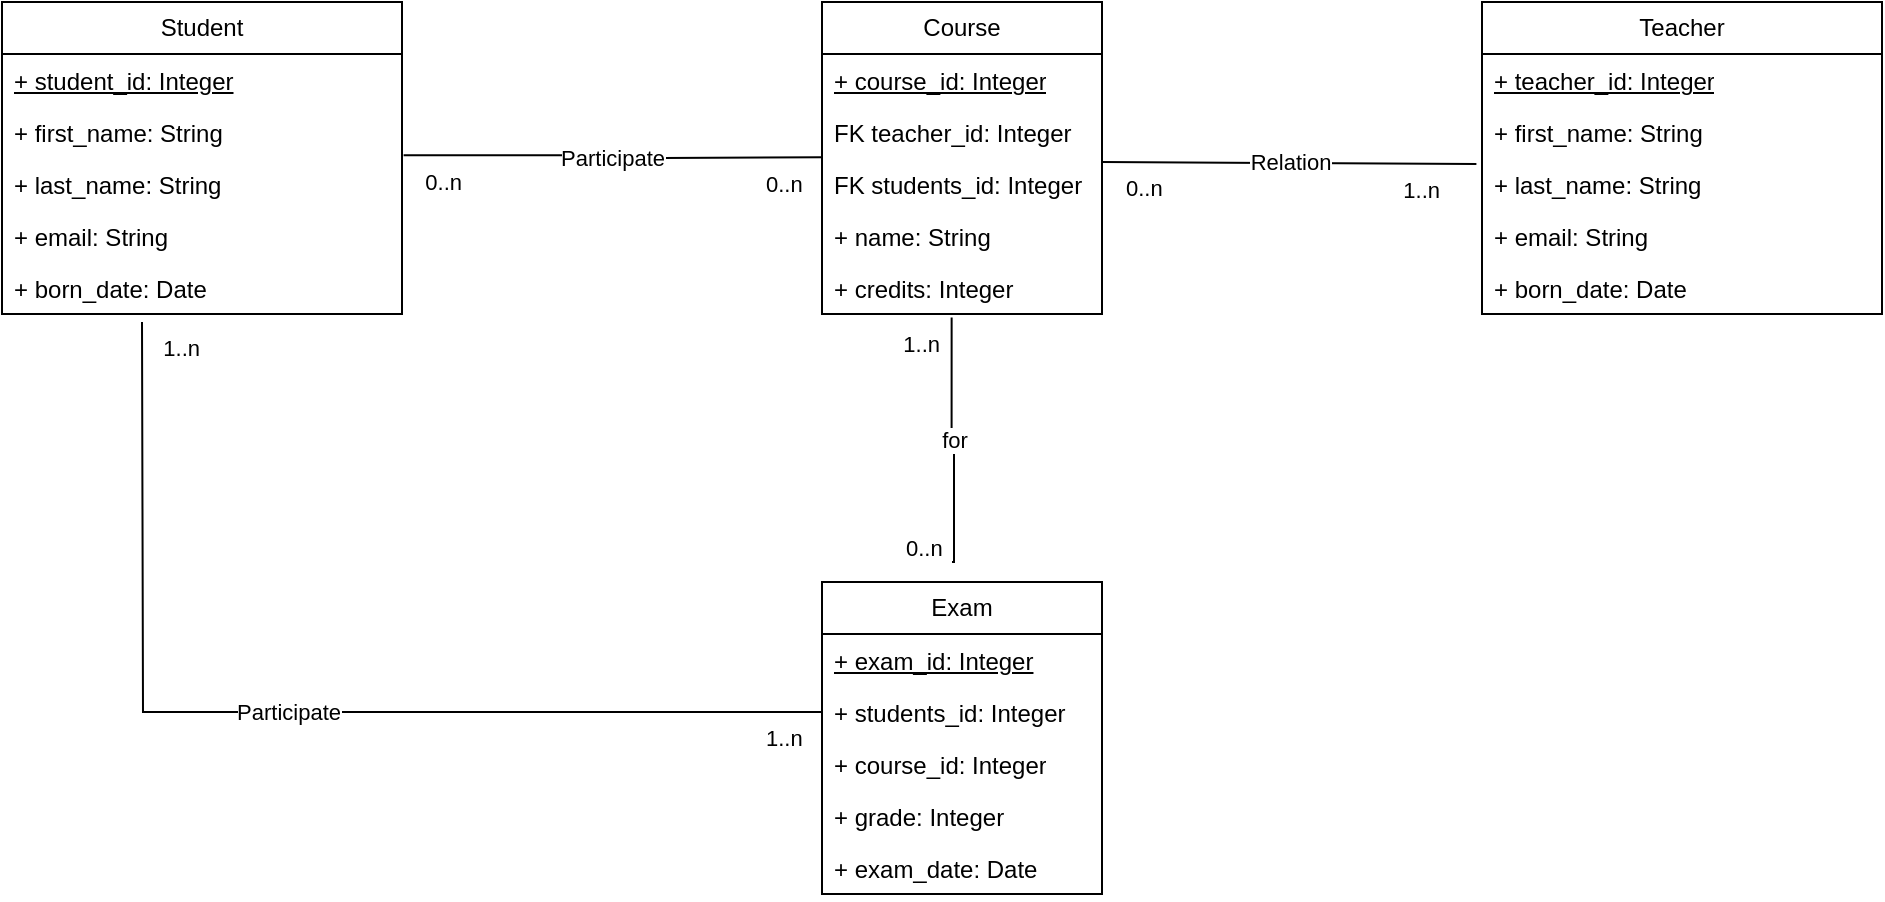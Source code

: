 <mxfile version="24.7.7">
  <diagram id="C5RBs43oDa-KdzZeNtuy" name="Page-1">
    <mxGraphModel dx="1235" dy="655" grid="1" gridSize="10" guides="1" tooltips="1" connect="1" arrows="1" fold="1" page="1" pageScale="1" pageWidth="827" pageHeight="1169" math="0" shadow="0">
      <root>
        <mxCell id="WIyWlLk6GJQsqaUBKTNV-0" />
        <mxCell id="WIyWlLk6GJQsqaUBKTNV-1" parent="WIyWlLk6GJQsqaUBKTNV-0" />
        <mxCell id="KTjt5VXrjS3BymNcw3Ja-14" value="Student" style="swimlane;fontStyle=0;childLayout=stackLayout;horizontal=1;startSize=26;fillColor=none;horizontalStack=0;resizeParent=1;resizeParentMax=0;resizeLast=0;collapsible=1;marginBottom=0;whiteSpace=wrap;html=1;" vertex="1" parent="WIyWlLk6GJQsqaUBKTNV-1">
          <mxGeometry x="10" y="70" width="200" height="156" as="geometry">
            <mxRectangle x="440" y="140" width="80" height="30" as="alternateBounds" />
          </mxGeometry>
        </mxCell>
        <mxCell id="KTjt5VXrjS3BymNcw3Ja-15" value="&lt;u&gt;+ student_id: Integer&lt;/u&gt;" style="text;strokeColor=none;fillColor=none;align=left;verticalAlign=top;spacingLeft=4;spacingRight=4;overflow=hidden;rotatable=0;points=[[0,0.5],[1,0.5]];portConstraint=eastwest;whiteSpace=wrap;html=1;" vertex="1" parent="KTjt5VXrjS3BymNcw3Ja-14">
          <mxGeometry y="26" width="200" height="26" as="geometry" />
        </mxCell>
        <mxCell id="KTjt5VXrjS3BymNcw3Ja-16" value="+ first_name: String" style="text;strokeColor=none;fillColor=none;align=left;verticalAlign=top;spacingLeft=4;spacingRight=4;overflow=hidden;rotatable=0;points=[[0,0.5],[1,0.5]];portConstraint=eastwest;whiteSpace=wrap;html=1;" vertex="1" parent="KTjt5VXrjS3BymNcw3Ja-14">
          <mxGeometry y="52" width="200" height="26" as="geometry" />
        </mxCell>
        <mxCell id="KTjt5VXrjS3BymNcw3Ja-20" value="+ last_name: String" style="text;strokeColor=none;fillColor=none;align=left;verticalAlign=top;spacingLeft=4;spacingRight=4;overflow=hidden;rotatable=0;points=[[0,0.5],[1,0.5]];portConstraint=eastwest;whiteSpace=wrap;html=1;" vertex="1" parent="KTjt5VXrjS3BymNcw3Ja-14">
          <mxGeometry y="78" width="200" height="26" as="geometry" />
        </mxCell>
        <mxCell id="KTjt5VXrjS3BymNcw3Ja-24" value="+ email: String" style="text;strokeColor=none;fillColor=none;align=left;verticalAlign=top;spacingLeft=4;spacingRight=4;overflow=hidden;rotatable=0;points=[[0,0.5],[1,0.5]];portConstraint=eastwest;whiteSpace=wrap;html=1;" vertex="1" parent="KTjt5VXrjS3BymNcw3Ja-14">
          <mxGeometry y="104" width="200" height="26" as="geometry" />
        </mxCell>
        <mxCell id="KTjt5VXrjS3BymNcw3Ja-21" value="+ born_date: Date" style="text;strokeColor=none;fillColor=none;align=left;verticalAlign=top;spacingLeft=4;spacingRight=4;overflow=hidden;rotatable=0;points=[[0,0.5],[1,0.5]];portConstraint=eastwest;whiteSpace=wrap;html=1;" vertex="1" parent="KTjt5VXrjS3BymNcw3Ja-14">
          <mxGeometry y="130" width="200" height="26" as="geometry" />
        </mxCell>
        <mxCell id="KTjt5VXrjS3BymNcw3Ja-51" style="edgeStyle=orthogonalEdgeStyle;rounded=0;orthogonalLoop=1;jettySize=auto;html=1;exitX=1;exitY=0.5;exitDx=0;exitDy=0;" edge="1" parent="KTjt5VXrjS3BymNcw3Ja-14" source="KTjt5VXrjS3BymNcw3Ja-20" target="KTjt5VXrjS3BymNcw3Ja-20">
          <mxGeometry relative="1" as="geometry" />
        </mxCell>
        <mxCell id="KTjt5VXrjS3BymNcw3Ja-25" value="Teacher" style="swimlane;fontStyle=0;childLayout=stackLayout;horizontal=1;startSize=26;fillColor=none;horizontalStack=0;resizeParent=1;resizeParentMax=0;resizeLast=0;collapsible=1;marginBottom=0;whiteSpace=wrap;html=1;" vertex="1" parent="WIyWlLk6GJQsqaUBKTNV-1">
          <mxGeometry x="750" y="70" width="200" height="156" as="geometry">
            <mxRectangle x="440" y="140" width="80" height="30" as="alternateBounds" />
          </mxGeometry>
        </mxCell>
        <mxCell id="KTjt5VXrjS3BymNcw3Ja-26" value="&lt;u&gt;+ teacher_id: Integer&lt;/u&gt;" style="text;strokeColor=none;fillColor=none;align=left;verticalAlign=top;spacingLeft=4;spacingRight=4;overflow=hidden;rotatable=0;points=[[0,0.5],[1,0.5]];portConstraint=eastwest;whiteSpace=wrap;html=1;" vertex="1" parent="KTjt5VXrjS3BymNcw3Ja-25">
          <mxGeometry y="26" width="200" height="26" as="geometry" />
        </mxCell>
        <mxCell id="KTjt5VXrjS3BymNcw3Ja-27" value="+ first_name: String" style="text;strokeColor=none;fillColor=none;align=left;verticalAlign=top;spacingLeft=4;spacingRight=4;overflow=hidden;rotatable=0;points=[[0,0.5],[1,0.5]];portConstraint=eastwest;whiteSpace=wrap;html=1;" vertex="1" parent="KTjt5VXrjS3BymNcw3Ja-25">
          <mxGeometry y="52" width="200" height="26" as="geometry" />
        </mxCell>
        <mxCell id="KTjt5VXrjS3BymNcw3Ja-28" value="+ last_name: String" style="text;strokeColor=none;fillColor=none;align=left;verticalAlign=top;spacingLeft=4;spacingRight=4;overflow=hidden;rotatable=0;points=[[0,0.5],[1,0.5]];portConstraint=eastwest;whiteSpace=wrap;html=1;" vertex="1" parent="KTjt5VXrjS3BymNcw3Ja-25">
          <mxGeometry y="78" width="200" height="26" as="geometry" />
        </mxCell>
        <mxCell id="KTjt5VXrjS3BymNcw3Ja-29" value="+ email: String" style="text;strokeColor=none;fillColor=none;align=left;verticalAlign=top;spacingLeft=4;spacingRight=4;overflow=hidden;rotatable=0;points=[[0,0.5],[1,0.5]];portConstraint=eastwest;whiteSpace=wrap;html=1;" vertex="1" parent="KTjt5VXrjS3BymNcw3Ja-25">
          <mxGeometry y="104" width="200" height="26" as="geometry" />
        </mxCell>
        <mxCell id="KTjt5VXrjS3BymNcw3Ja-30" value="+ born_date: Date" style="text;strokeColor=none;fillColor=none;align=left;verticalAlign=top;spacingLeft=4;spacingRight=4;overflow=hidden;rotatable=0;points=[[0,0.5],[1,0.5]];portConstraint=eastwest;whiteSpace=wrap;html=1;" vertex="1" parent="KTjt5VXrjS3BymNcw3Ja-25">
          <mxGeometry y="130" width="200" height="26" as="geometry" />
        </mxCell>
        <mxCell id="KTjt5VXrjS3BymNcw3Ja-33" value="Course" style="swimlane;fontStyle=0;childLayout=stackLayout;horizontal=1;startSize=26;fillColor=none;horizontalStack=0;resizeParent=1;resizeParentMax=0;resizeLast=0;collapsible=1;marginBottom=0;whiteSpace=wrap;html=1;" vertex="1" parent="WIyWlLk6GJQsqaUBKTNV-1">
          <mxGeometry x="420" y="70" width="140" height="156" as="geometry" />
        </mxCell>
        <mxCell id="KTjt5VXrjS3BymNcw3Ja-34" value="&lt;u&gt;+ course_id: Integer&lt;/u&gt;" style="text;strokeColor=none;fillColor=none;align=left;verticalAlign=top;spacingLeft=4;spacingRight=4;overflow=hidden;rotatable=0;points=[[0,0.5],[1,0.5]];portConstraint=eastwest;whiteSpace=wrap;html=1;" vertex="1" parent="KTjt5VXrjS3BymNcw3Ja-33">
          <mxGeometry y="26" width="140" height="26" as="geometry" />
        </mxCell>
        <mxCell id="KTjt5VXrjS3BymNcw3Ja-37" value="FK teacher_id: Integer" style="text;strokeColor=none;fillColor=none;align=left;verticalAlign=top;spacingLeft=4;spacingRight=4;overflow=hidden;rotatable=0;points=[[0,0.5],[1,0.5]];portConstraint=eastwest;whiteSpace=wrap;html=1;" vertex="1" parent="KTjt5VXrjS3BymNcw3Ja-33">
          <mxGeometry y="52" width="140" height="26" as="geometry" />
        </mxCell>
        <mxCell id="KTjt5VXrjS3BymNcw3Ja-38" value="FK students_id: Integer" style="text;strokeColor=none;fillColor=none;align=left;verticalAlign=top;spacingLeft=4;spacingRight=4;overflow=hidden;rotatable=0;points=[[0,0.5],[1,0.5]];portConstraint=eastwest;whiteSpace=wrap;html=1;" vertex="1" parent="KTjt5VXrjS3BymNcw3Ja-33">
          <mxGeometry y="78" width="140" height="26" as="geometry" />
        </mxCell>
        <mxCell id="KTjt5VXrjS3BymNcw3Ja-35" value="+ name: String&lt;div&gt;&lt;br&gt;&lt;/div&gt;" style="text;strokeColor=none;fillColor=none;align=left;verticalAlign=top;spacingLeft=4;spacingRight=4;overflow=hidden;rotatable=0;points=[[0,0.5],[1,0.5]];portConstraint=eastwest;whiteSpace=wrap;html=1;" vertex="1" parent="KTjt5VXrjS3BymNcw3Ja-33">
          <mxGeometry y="104" width="140" height="26" as="geometry" />
        </mxCell>
        <mxCell id="KTjt5VXrjS3BymNcw3Ja-36" value="+ credits: Integer" style="text;strokeColor=none;fillColor=none;align=left;verticalAlign=top;spacingLeft=4;spacingRight=4;overflow=hidden;rotatable=0;points=[[0,0.5],[1,0.5]];portConstraint=eastwest;whiteSpace=wrap;html=1;" vertex="1" parent="KTjt5VXrjS3BymNcw3Ja-33">
          <mxGeometry y="130" width="140" height="26" as="geometry" />
        </mxCell>
        <mxCell id="KTjt5VXrjS3BymNcw3Ja-45" value="Relation" style="endArrow=none;html=1;endSize=12;startArrow=none;startSize=14;startFill=0;edgeStyle=orthogonalEdgeStyle;rounded=0;entryX=-0.014;entryY=0.117;entryDx=0;entryDy=0;entryPerimeter=0;endFill=0;" edge="1" parent="WIyWlLk6GJQsqaUBKTNV-1" target="KTjt5VXrjS3BymNcw3Ja-28">
          <mxGeometry relative="1" as="geometry">
            <mxPoint x="560" y="150" as="sourcePoint" />
            <mxPoint x="720" y="150" as="targetPoint" />
          </mxGeometry>
        </mxCell>
        <mxCell id="KTjt5VXrjS3BymNcw3Ja-46" value="0..n" style="edgeLabel;resizable=0;html=1;align=left;verticalAlign=top;" connectable="0" vertex="1" parent="KTjt5VXrjS3BymNcw3Ja-45">
          <mxGeometry x="-1" relative="1" as="geometry">
            <mxPoint x="10" as="offset" />
          </mxGeometry>
        </mxCell>
        <mxCell id="KTjt5VXrjS3BymNcw3Ja-47" value="1..n" style="edgeLabel;resizable=0;html=1;align=right;verticalAlign=top;" connectable="0" vertex="1" parent="KTjt5VXrjS3BymNcw3Ja-45">
          <mxGeometry x="1" relative="1" as="geometry">
            <mxPoint x="-17" as="offset" />
          </mxGeometry>
        </mxCell>
        <mxCell id="KTjt5VXrjS3BymNcw3Ja-48" value="Participate" style="endArrow=none;html=1;startArrow=none;startFill=0;edgeStyle=orthogonalEdgeStyle;rounded=0;entryX=1.004;entryY=-0.055;entryDx=0;entryDy=0;entryPerimeter=0;endFill=0;" edge="1" parent="WIyWlLk6GJQsqaUBKTNV-1" target="KTjt5VXrjS3BymNcw3Ja-20">
          <mxGeometry relative="1" as="geometry">
            <mxPoint x="420" y="147.6" as="sourcePoint" />
            <mxPoint x="280" y="147.6" as="targetPoint" />
            <mxPoint as="offset" />
          </mxGeometry>
        </mxCell>
        <mxCell id="KTjt5VXrjS3BymNcw3Ja-49" value="0..n" style="edgeLabel;resizable=0;html=1;align=left;verticalAlign=top;" connectable="0" vertex="1" parent="KTjt5VXrjS3BymNcw3Ja-48">
          <mxGeometry x="-1" relative="1" as="geometry">
            <mxPoint x="-30" as="offset" />
          </mxGeometry>
        </mxCell>
        <mxCell id="KTjt5VXrjS3BymNcw3Ja-50" value="0..n" style="edgeLabel;resizable=0;html=1;align=right;verticalAlign=top;" connectable="0" vertex="1" parent="KTjt5VXrjS3BymNcw3Ja-48">
          <mxGeometry x="1" relative="1" as="geometry">
            <mxPoint x="29" as="offset" />
          </mxGeometry>
        </mxCell>
        <mxCell id="KTjt5VXrjS3BymNcw3Ja-54" value="Exam" style="swimlane;fontStyle=0;childLayout=stackLayout;horizontal=1;startSize=26;fillColor=none;horizontalStack=0;resizeParent=1;resizeParentMax=0;resizeLast=0;collapsible=1;marginBottom=0;whiteSpace=wrap;html=1;" vertex="1" parent="WIyWlLk6GJQsqaUBKTNV-1">
          <mxGeometry x="420" y="360" width="140" height="156" as="geometry" />
        </mxCell>
        <mxCell id="KTjt5VXrjS3BymNcw3Ja-55" value="&lt;u&gt;+ exam_id: Integer&lt;/u&gt;" style="text;strokeColor=none;fillColor=none;align=left;verticalAlign=top;spacingLeft=4;spacingRight=4;overflow=hidden;rotatable=0;points=[[0,0.5],[1,0.5]];portConstraint=eastwest;whiteSpace=wrap;html=1;" vertex="1" parent="KTjt5VXrjS3BymNcw3Ja-54">
          <mxGeometry y="26" width="140" height="26" as="geometry" />
        </mxCell>
        <mxCell id="KTjt5VXrjS3BymNcw3Ja-56" value="+ students_id: Integer" style="text;strokeColor=none;fillColor=none;align=left;verticalAlign=top;spacingLeft=4;spacingRight=4;overflow=hidden;rotatable=0;points=[[0,0.5],[1,0.5]];portConstraint=eastwest;whiteSpace=wrap;html=1;" vertex="1" parent="KTjt5VXrjS3BymNcw3Ja-54">
          <mxGeometry y="52" width="140" height="26" as="geometry" />
        </mxCell>
        <mxCell id="KTjt5VXrjS3BymNcw3Ja-60" value="+ course_id: Integer" style="text;strokeColor=none;fillColor=none;align=left;verticalAlign=top;spacingLeft=4;spacingRight=4;overflow=hidden;rotatable=0;points=[[0,0.5],[1,0.5]];portConstraint=eastwest;whiteSpace=wrap;html=1;" vertex="1" parent="KTjt5VXrjS3BymNcw3Ja-54">
          <mxGeometry y="78" width="140" height="26" as="geometry" />
        </mxCell>
        <mxCell id="KTjt5VXrjS3BymNcw3Ja-58" value="+ grade: Integer" style="text;strokeColor=none;fillColor=none;align=left;verticalAlign=top;spacingLeft=4;spacingRight=4;overflow=hidden;rotatable=0;points=[[0,0.5],[1,0.5]];portConstraint=eastwest;whiteSpace=wrap;html=1;" vertex="1" parent="KTjt5VXrjS3BymNcw3Ja-54">
          <mxGeometry y="104" width="140" height="26" as="geometry" />
        </mxCell>
        <mxCell id="KTjt5VXrjS3BymNcw3Ja-57" value="+ exam_date: Date" style="text;strokeColor=none;fillColor=none;align=left;verticalAlign=top;spacingLeft=4;spacingRight=4;overflow=hidden;rotatable=0;points=[[0,0.5],[1,0.5]];portConstraint=eastwest;whiteSpace=wrap;html=1;" vertex="1" parent="KTjt5VXrjS3BymNcw3Ja-54">
          <mxGeometry y="130" width="140" height="26" as="geometry" />
        </mxCell>
        <mxCell id="KTjt5VXrjS3BymNcw3Ja-61" value="Participate" style="endArrow=none;html=1;startArrow=none;startFill=0;edgeStyle=orthogonalEdgeStyle;rounded=0;endFill=0;exitX=0;exitY=0.5;exitDx=0;exitDy=0;" edge="1" parent="WIyWlLk6GJQsqaUBKTNV-1" source="KTjt5VXrjS3BymNcw3Ja-56">
          <mxGeometry relative="1" as="geometry">
            <mxPoint x="410" y="420" as="sourcePoint" />
            <mxPoint x="80" y="230" as="targetPoint" />
            <mxPoint as="offset" />
          </mxGeometry>
        </mxCell>
        <mxCell id="KTjt5VXrjS3BymNcw3Ja-62" value="1..n" style="edgeLabel;resizable=0;html=1;align=left;verticalAlign=top;" connectable="0" vertex="1" parent="KTjt5VXrjS3BymNcw3Ja-61">
          <mxGeometry x="-1" relative="1" as="geometry">
            <mxPoint x="-30" as="offset" />
          </mxGeometry>
        </mxCell>
        <mxCell id="KTjt5VXrjS3BymNcw3Ja-63" value="1..n" style="edgeLabel;resizable=0;html=1;align=right;verticalAlign=top;" connectable="0" vertex="1" parent="KTjt5VXrjS3BymNcw3Ja-61">
          <mxGeometry x="1" relative="1" as="geometry">
            <mxPoint x="29" as="offset" />
          </mxGeometry>
        </mxCell>
        <mxCell id="KTjt5VXrjS3BymNcw3Ja-67" value="for" style="endArrow=none;html=1;startArrow=none;startFill=0;edgeStyle=orthogonalEdgeStyle;rounded=0;entryX=0.463;entryY=1.069;entryDx=0;entryDy=0;entryPerimeter=0;endFill=0;" edge="1" parent="WIyWlLk6GJQsqaUBKTNV-1" target="KTjt5VXrjS3BymNcw3Ja-36">
          <mxGeometry relative="1" as="geometry">
            <mxPoint x="485" y="350" as="sourcePoint" />
            <mxPoint x="650" y="410" as="targetPoint" />
            <mxPoint as="offset" />
            <Array as="points">
              <mxPoint x="486" y="350" />
              <mxPoint x="486" y="288" />
              <mxPoint x="485" y="288" />
            </Array>
          </mxGeometry>
        </mxCell>
        <mxCell id="KTjt5VXrjS3BymNcw3Ja-68" value="0..n" style="edgeLabel;resizable=0;html=1;align=left;verticalAlign=top;" connectable="0" vertex="1" parent="KTjt5VXrjS3BymNcw3Ja-67">
          <mxGeometry x="-1" relative="1" as="geometry">
            <mxPoint x="-25" y="-20" as="offset" />
          </mxGeometry>
        </mxCell>
        <mxCell id="KTjt5VXrjS3BymNcw3Ja-69" value="1..n" style="edgeLabel;resizable=0;html=1;align=right;verticalAlign=top;" connectable="0" vertex="1" parent="KTjt5VXrjS3BymNcw3Ja-67">
          <mxGeometry x="1" relative="1" as="geometry">
            <mxPoint x="-5" as="offset" />
          </mxGeometry>
        </mxCell>
      </root>
    </mxGraphModel>
  </diagram>
</mxfile>
